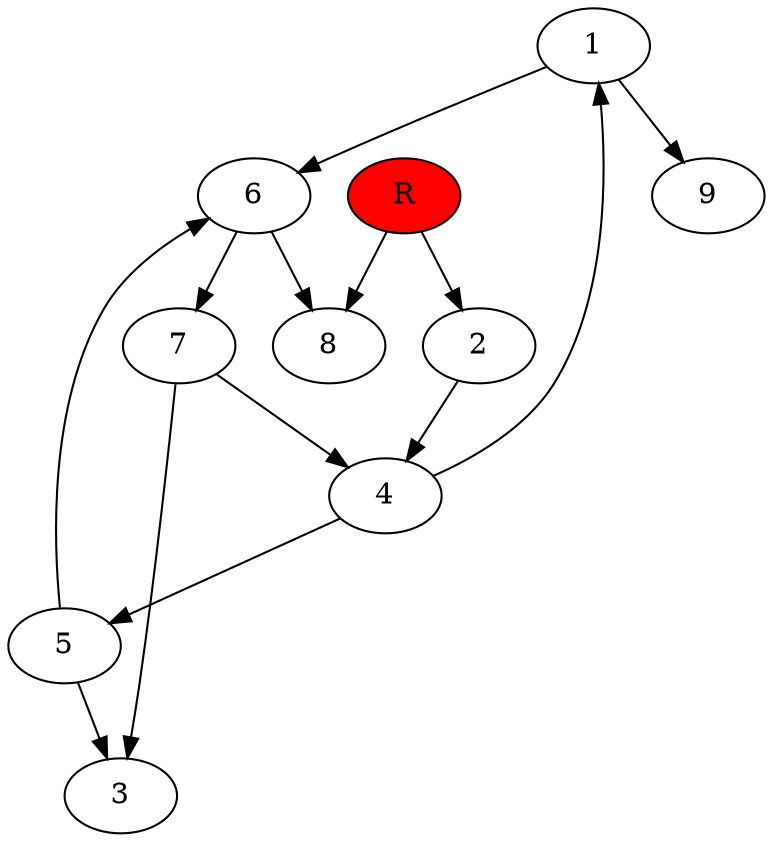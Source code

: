 digraph prb73850 {
	1
	2
	3
	4
	5
	6
	7
	8
	R [fillcolor="#ff0000" style=filled]
	1 -> 6
	1 -> 9
	2 -> 4
	4 -> 1
	4 -> 5
	5 -> 3
	5 -> 6
	6 -> 7
	6 -> 8
	7 -> 3
	7 -> 4
	R -> 2
	R -> 8
}
